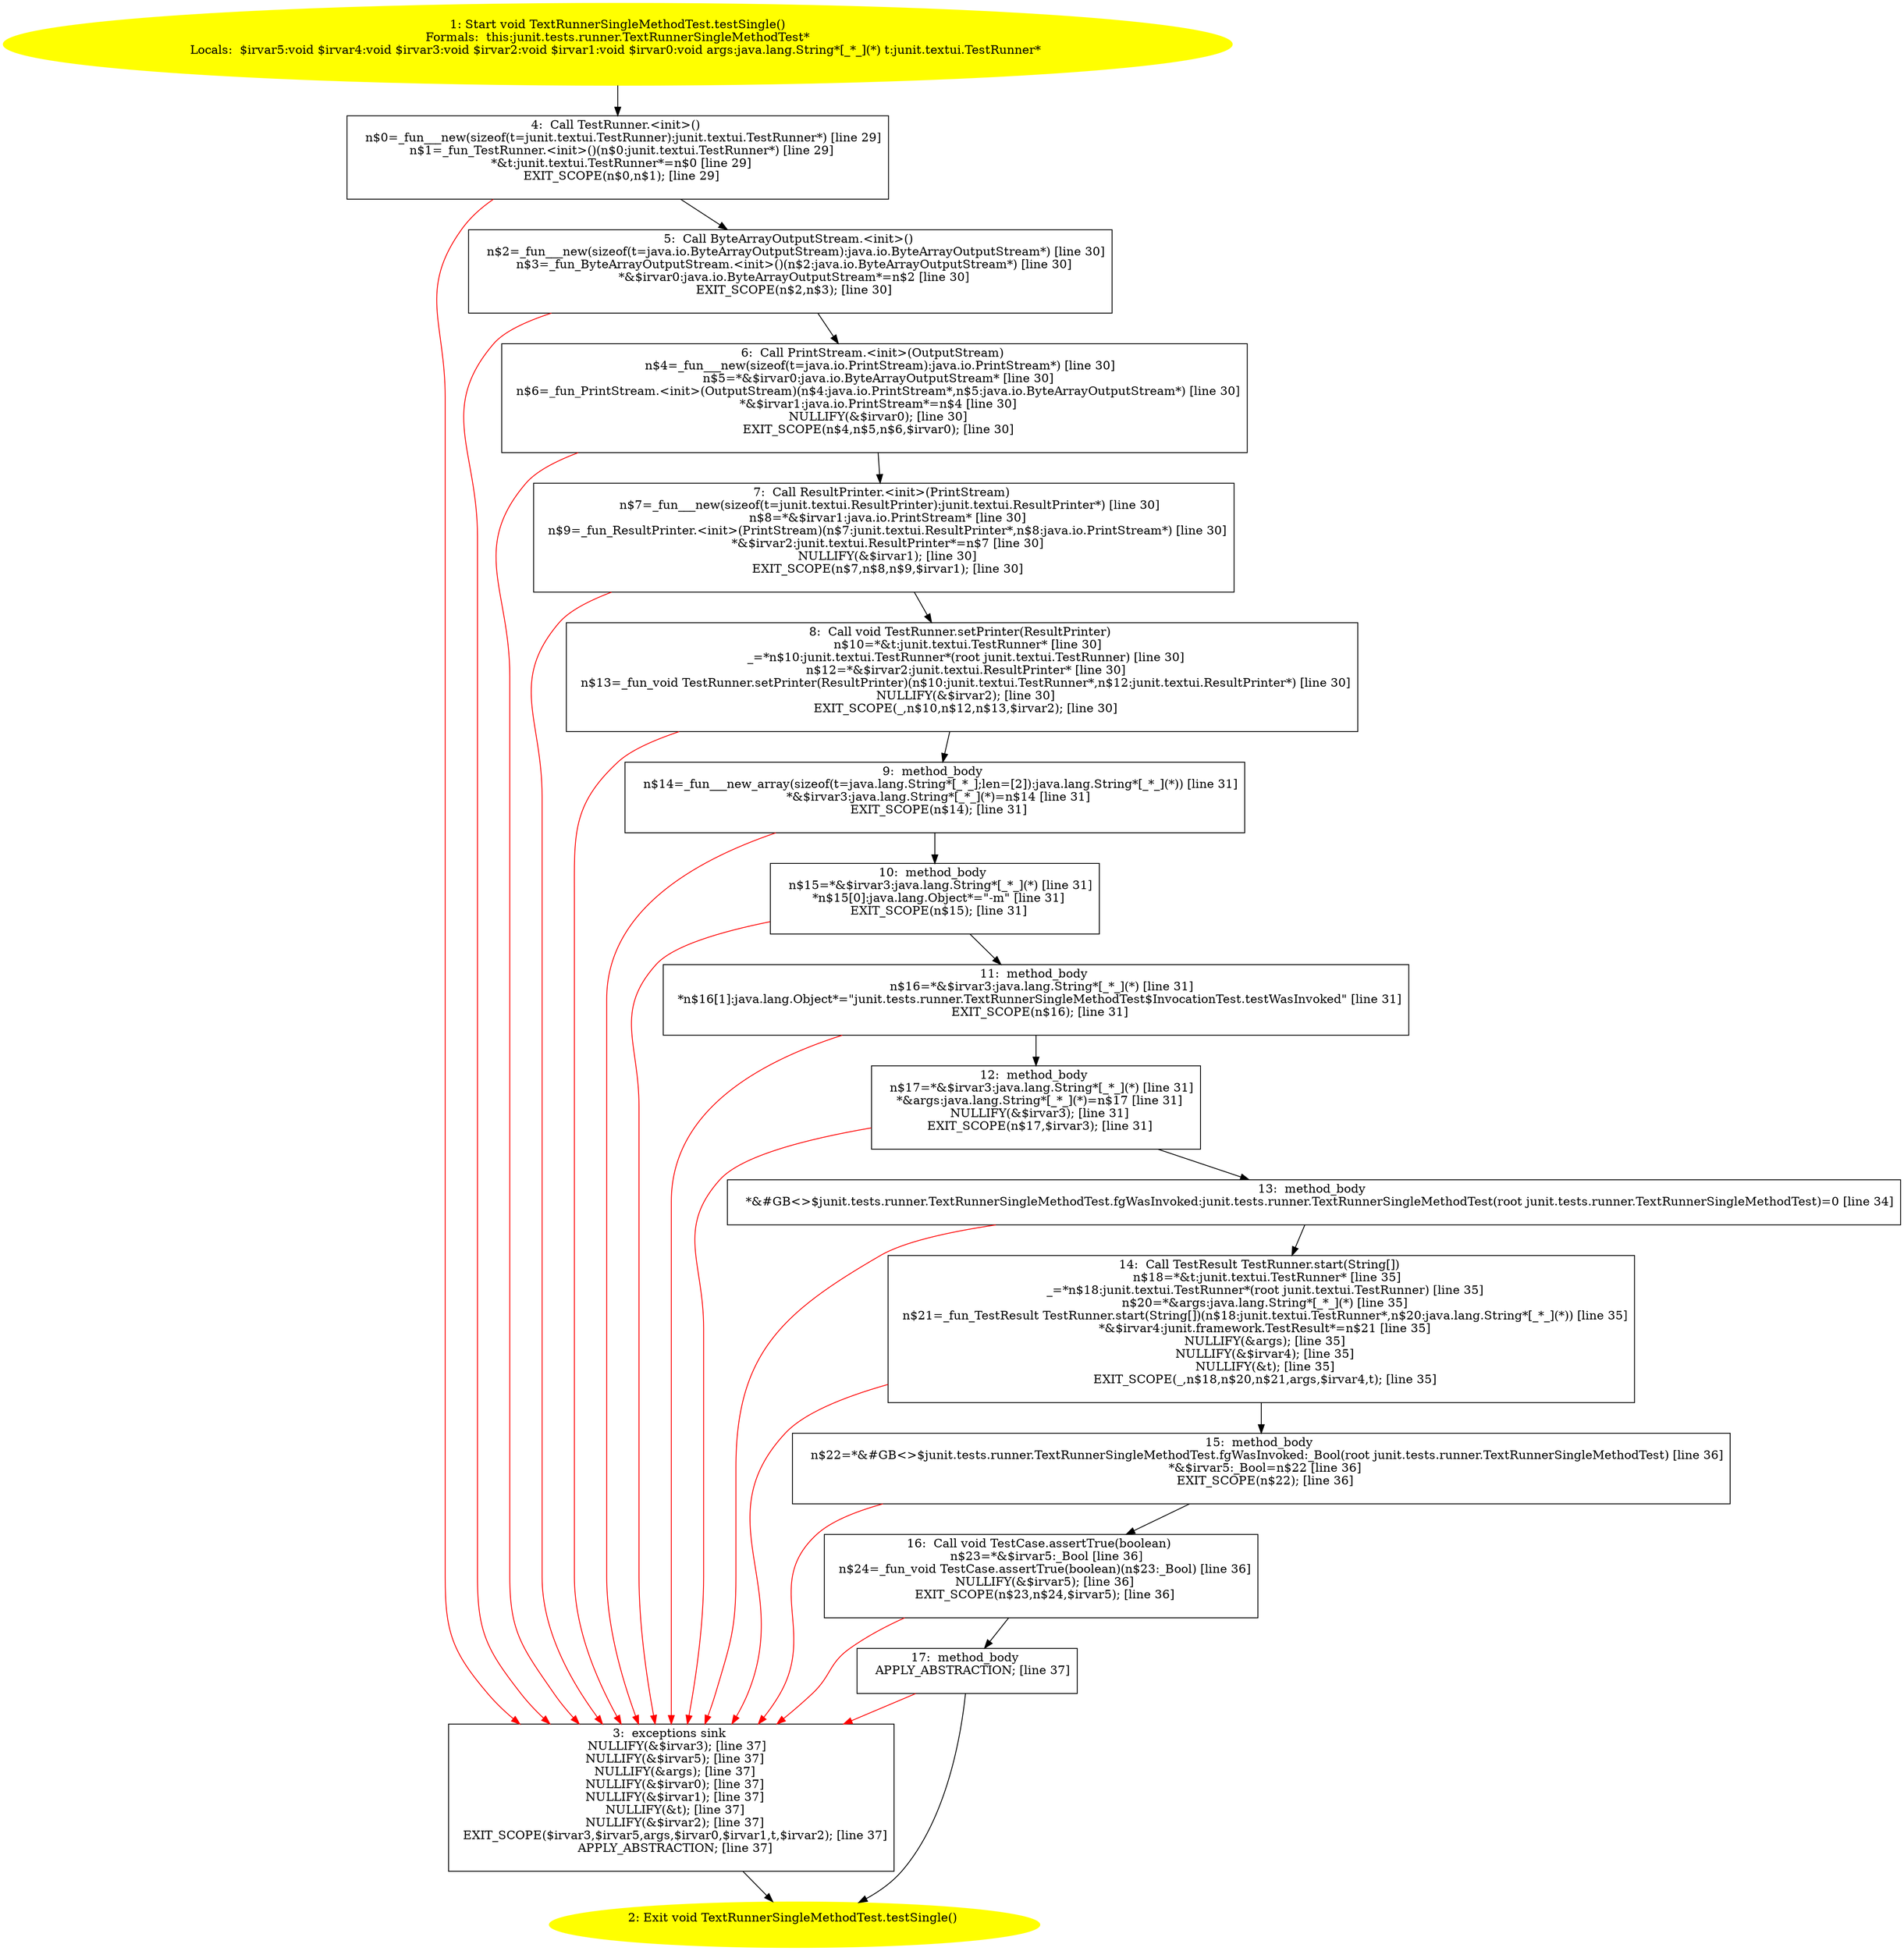 /* @generated */
digraph cfg {
"junit.tests.runner.TextRunnerSingleMethodTest.testSingle():void.9a5752ab33eb6e2d3fef37ae2812ebf4_1" [label="1: Start void TextRunnerSingleMethodTest.testSingle()\nFormals:  this:junit.tests.runner.TextRunnerSingleMethodTest*\nLocals:  $irvar5:void $irvar4:void $irvar3:void $irvar2:void $irvar1:void $irvar0:void args:java.lang.String*[_*_](*) t:junit.textui.TestRunner* \n  " color=yellow style=filled]
	

	 "junit.tests.runner.TextRunnerSingleMethodTest.testSingle():void.9a5752ab33eb6e2d3fef37ae2812ebf4_1" -> "junit.tests.runner.TextRunnerSingleMethodTest.testSingle():void.9a5752ab33eb6e2d3fef37ae2812ebf4_4" ;
"junit.tests.runner.TextRunnerSingleMethodTest.testSingle():void.9a5752ab33eb6e2d3fef37ae2812ebf4_2" [label="2: Exit void TextRunnerSingleMethodTest.testSingle() \n  " color=yellow style=filled]
	

"junit.tests.runner.TextRunnerSingleMethodTest.testSingle():void.9a5752ab33eb6e2d3fef37ae2812ebf4_3" [label="3:  exceptions sink \n   NULLIFY(&$irvar3); [line 37]\n  NULLIFY(&$irvar5); [line 37]\n  NULLIFY(&args); [line 37]\n  NULLIFY(&$irvar0); [line 37]\n  NULLIFY(&$irvar1); [line 37]\n  NULLIFY(&t); [line 37]\n  NULLIFY(&$irvar2); [line 37]\n  EXIT_SCOPE($irvar3,$irvar5,args,$irvar0,$irvar1,t,$irvar2); [line 37]\n  APPLY_ABSTRACTION; [line 37]\n " shape="box"]
	

	 "junit.tests.runner.TextRunnerSingleMethodTest.testSingle():void.9a5752ab33eb6e2d3fef37ae2812ebf4_3" -> "junit.tests.runner.TextRunnerSingleMethodTest.testSingle():void.9a5752ab33eb6e2d3fef37ae2812ebf4_2" ;
"junit.tests.runner.TextRunnerSingleMethodTest.testSingle():void.9a5752ab33eb6e2d3fef37ae2812ebf4_4" [label="4:  Call TestRunner.<init>() \n   n$0=_fun___new(sizeof(t=junit.textui.TestRunner):junit.textui.TestRunner*) [line 29]\n  n$1=_fun_TestRunner.<init>()(n$0:junit.textui.TestRunner*) [line 29]\n  *&t:junit.textui.TestRunner*=n$0 [line 29]\n  EXIT_SCOPE(n$0,n$1); [line 29]\n " shape="box"]
	

	 "junit.tests.runner.TextRunnerSingleMethodTest.testSingle():void.9a5752ab33eb6e2d3fef37ae2812ebf4_4" -> "junit.tests.runner.TextRunnerSingleMethodTest.testSingle():void.9a5752ab33eb6e2d3fef37ae2812ebf4_5" ;
	 "junit.tests.runner.TextRunnerSingleMethodTest.testSingle():void.9a5752ab33eb6e2d3fef37ae2812ebf4_4" -> "junit.tests.runner.TextRunnerSingleMethodTest.testSingle():void.9a5752ab33eb6e2d3fef37ae2812ebf4_3" [color="red" ];
"junit.tests.runner.TextRunnerSingleMethodTest.testSingle():void.9a5752ab33eb6e2d3fef37ae2812ebf4_5" [label="5:  Call ByteArrayOutputStream.<init>() \n   n$2=_fun___new(sizeof(t=java.io.ByteArrayOutputStream):java.io.ByteArrayOutputStream*) [line 30]\n  n$3=_fun_ByteArrayOutputStream.<init>()(n$2:java.io.ByteArrayOutputStream*) [line 30]\n  *&$irvar0:java.io.ByteArrayOutputStream*=n$2 [line 30]\n  EXIT_SCOPE(n$2,n$3); [line 30]\n " shape="box"]
	

	 "junit.tests.runner.TextRunnerSingleMethodTest.testSingle():void.9a5752ab33eb6e2d3fef37ae2812ebf4_5" -> "junit.tests.runner.TextRunnerSingleMethodTest.testSingle():void.9a5752ab33eb6e2d3fef37ae2812ebf4_6" ;
	 "junit.tests.runner.TextRunnerSingleMethodTest.testSingle():void.9a5752ab33eb6e2d3fef37ae2812ebf4_5" -> "junit.tests.runner.TextRunnerSingleMethodTest.testSingle():void.9a5752ab33eb6e2d3fef37ae2812ebf4_3" [color="red" ];
"junit.tests.runner.TextRunnerSingleMethodTest.testSingle():void.9a5752ab33eb6e2d3fef37ae2812ebf4_6" [label="6:  Call PrintStream.<init>(OutputStream) \n   n$4=_fun___new(sizeof(t=java.io.PrintStream):java.io.PrintStream*) [line 30]\n  n$5=*&$irvar0:java.io.ByteArrayOutputStream* [line 30]\n  n$6=_fun_PrintStream.<init>(OutputStream)(n$4:java.io.PrintStream*,n$5:java.io.ByteArrayOutputStream*) [line 30]\n  *&$irvar1:java.io.PrintStream*=n$4 [line 30]\n  NULLIFY(&$irvar0); [line 30]\n  EXIT_SCOPE(n$4,n$5,n$6,$irvar0); [line 30]\n " shape="box"]
	

	 "junit.tests.runner.TextRunnerSingleMethodTest.testSingle():void.9a5752ab33eb6e2d3fef37ae2812ebf4_6" -> "junit.tests.runner.TextRunnerSingleMethodTest.testSingle():void.9a5752ab33eb6e2d3fef37ae2812ebf4_7" ;
	 "junit.tests.runner.TextRunnerSingleMethodTest.testSingle():void.9a5752ab33eb6e2d3fef37ae2812ebf4_6" -> "junit.tests.runner.TextRunnerSingleMethodTest.testSingle():void.9a5752ab33eb6e2d3fef37ae2812ebf4_3" [color="red" ];
"junit.tests.runner.TextRunnerSingleMethodTest.testSingle():void.9a5752ab33eb6e2d3fef37ae2812ebf4_7" [label="7:  Call ResultPrinter.<init>(PrintStream) \n   n$7=_fun___new(sizeof(t=junit.textui.ResultPrinter):junit.textui.ResultPrinter*) [line 30]\n  n$8=*&$irvar1:java.io.PrintStream* [line 30]\n  n$9=_fun_ResultPrinter.<init>(PrintStream)(n$7:junit.textui.ResultPrinter*,n$8:java.io.PrintStream*) [line 30]\n  *&$irvar2:junit.textui.ResultPrinter*=n$7 [line 30]\n  NULLIFY(&$irvar1); [line 30]\n  EXIT_SCOPE(n$7,n$8,n$9,$irvar1); [line 30]\n " shape="box"]
	

	 "junit.tests.runner.TextRunnerSingleMethodTest.testSingle():void.9a5752ab33eb6e2d3fef37ae2812ebf4_7" -> "junit.tests.runner.TextRunnerSingleMethodTest.testSingle():void.9a5752ab33eb6e2d3fef37ae2812ebf4_8" ;
	 "junit.tests.runner.TextRunnerSingleMethodTest.testSingle():void.9a5752ab33eb6e2d3fef37ae2812ebf4_7" -> "junit.tests.runner.TextRunnerSingleMethodTest.testSingle():void.9a5752ab33eb6e2d3fef37ae2812ebf4_3" [color="red" ];
"junit.tests.runner.TextRunnerSingleMethodTest.testSingle():void.9a5752ab33eb6e2d3fef37ae2812ebf4_8" [label="8:  Call void TestRunner.setPrinter(ResultPrinter) \n   n$10=*&t:junit.textui.TestRunner* [line 30]\n  _=*n$10:junit.textui.TestRunner*(root junit.textui.TestRunner) [line 30]\n  n$12=*&$irvar2:junit.textui.ResultPrinter* [line 30]\n  n$13=_fun_void TestRunner.setPrinter(ResultPrinter)(n$10:junit.textui.TestRunner*,n$12:junit.textui.ResultPrinter*) [line 30]\n  NULLIFY(&$irvar2); [line 30]\n  EXIT_SCOPE(_,n$10,n$12,n$13,$irvar2); [line 30]\n " shape="box"]
	

	 "junit.tests.runner.TextRunnerSingleMethodTest.testSingle():void.9a5752ab33eb6e2d3fef37ae2812ebf4_8" -> "junit.tests.runner.TextRunnerSingleMethodTest.testSingle():void.9a5752ab33eb6e2d3fef37ae2812ebf4_9" ;
	 "junit.tests.runner.TextRunnerSingleMethodTest.testSingle():void.9a5752ab33eb6e2d3fef37ae2812ebf4_8" -> "junit.tests.runner.TextRunnerSingleMethodTest.testSingle():void.9a5752ab33eb6e2d3fef37ae2812ebf4_3" [color="red" ];
"junit.tests.runner.TextRunnerSingleMethodTest.testSingle():void.9a5752ab33eb6e2d3fef37ae2812ebf4_9" [label="9:  method_body \n   n$14=_fun___new_array(sizeof(t=java.lang.String*[_*_];len=[2]):java.lang.String*[_*_](*)) [line 31]\n  *&$irvar3:java.lang.String*[_*_](*)=n$14 [line 31]\n  EXIT_SCOPE(n$14); [line 31]\n " shape="box"]
	

	 "junit.tests.runner.TextRunnerSingleMethodTest.testSingle():void.9a5752ab33eb6e2d3fef37ae2812ebf4_9" -> "junit.tests.runner.TextRunnerSingleMethodTest.testSingle():void.9a5752ab33eb6e2d3fef37ae2812ebf4_10" ;
	 "junit.tests.runner.TextRunnerSingleMethodTest.testSingle():void.9a5752ab33eb6e2d3fef37ae2812ebf4_9" -> "junit.tests.runner.TextRunnerSingleMethodTest.testSingle():void.9a5752ab33eb6e2d3fef37ae2812ebf4_3" [color="red" ];
"junit.tests.runner.TextRunnerSingleMethodTest.testSingle():void.9a5752ab33eb6e2d3fef37ae2812ebf4_10" [label="10:  method_body \n   n$15=*&$irvar3:java.lang.String*[_*_](*) [line 31]\n  *n$15[0]:java.lang.Object*=\"-m\" [line 31]\n  EXIT_SCOPE(n$15); [line 31]\n " shape="box"]
	

	 "junit.tests.runner.TextRunnerSingleMethodTest.testSingle():void.9a5752ab33eb6e2d3fef37ae2812ebf4_10" -> "junit.tests.runner.TextRunnerSingleMethodTest.testSingle():void.9a5752ab33eb6e2d3fef37ae2812ebf4_11" ;
	 "junit.tests.runner.TextRunnerSingleMethodTest.testSingle():void.9a5752ab33eb6e2d3fef37ae2812ebf4_10" -> "junit.tests.runner.TextRunnerSingleMethodTest.testSingle():void.9a5752ab33eb6e2d3fef37ae2812ebf4_3" [color="red" ];
"junit.tests.runner.TextRunnerSingleMethodTest.testSingle():void.9a5752ab33eb6e2d3fef37ae2812ebf4_11" [label="11:  method_body \n   n$16=*&$irvar3:java.lang.String*[_*_](*) [line 31]\n  *n$16[1]:java.lang.Object*=\"junit.tests.runner.TextRunnerSingleMethodTest$InvocationTest.testWasInvoked\" [line 31]\n  EXIT_SCOPE(n$16); [line 31]\n " shape="box"]
	

	 "junit.tests.runner.TextRunnerSingleMethodTest.testSingle():void.9a5752ab33eb6e2d3fef37ae2812ebf4_11" -> "junit.tests.runner.TextRunnerSingleMethodTest.testSingle():void.9a5752ab33eb6e2d3fef37ae2812ebf4_12" ;
	 "junit.tests.runner.TextRunnerSingleMethodTest.testSingle():void.9a5752ab33eb6e2d3fef37ae2812ebf4_11" -> "junit.tests.runner.TextRunnerSingleMethodTest.testSingle():void.9a5752ab33eb6e2d3fef37ae2812ebf4_3" [color="red" ];
"junit.tests.runner.TextRunnerSingleMethodTest.testSingle():void.9a5752ab33eb6e2d3fef37ae2812ebf4_12" [label="12:  method_body \n   n$17=*&$irvar3:java.lang.String*[_*_](*) [line 31]\n  *&args:java.lang.String*[_*_](*)=n$17 [line 31]\n  NULLIFY(&$irvar3); [line 31]\n  EXIT_SCOPE(n$17,$irvar3); [line 31]\n " shape="box"]
	

	 "junit.tests.runner.TextRunnerSingleMethodTest.testSingle():void.9a5752ab33eb6e2d3fef37ae2812ebf4_12" -> "junit.tests.runner.TextRunnerSingleMethodTest.testSingle():void.9a5752ab33eb6e2d3fef37ae2812ebf4_13" ;
	 "junit.tests.runner.TextRunnerSingleMethodTest.testSingle():void.9a5752ab33eb6e2d3fef37ae2812ebf4_12" -> "junit.tests.runner.TextRunnerSingleMethodTest.testSingle():void.9a5752ab33eb6e2d3fef37ae2812ebf4_3" [color="red" ];
"junit.tests.runner.TextRunnerSingleMethodTest.testSingle():void.9a5752ab33eb6e2d3fef37ae2812ebf4_13" [label="13:  method_body \n   *&#GB<>$junit.tests.runner.TextRunnerSingleMethodTest.fgWasInvoked:junit.tests.runner.TextRunnerSingleMethodTest(root junit.tests.runner.TextRunnerSingleMethodTest)=0 [line 34]\n " shape="box"]
	

	 "junit.tests.runner.TextRunnerSingleMethodTest.testSingle():void.9a5752ab33eb6e2d3fef37ae2812ebf4_13" -> "junit.tests.runner.TextRunnerSingleMethodTest.testSingle():void.9a5752ab33eb6e2d3fef37ae2812ebf4_14" ;
	 "junit.tests.runner.TextRunnerSingleMethodTest.testSingle():void.9a5752ab33eb6e2d3fef37ae2812ebf4_13" -> "junit.tests.runner.TextRunnerSingleMethodTest.testSingle():void.9a5752ab33eb6e2d3fef37ae2812ebf4_3" [color="red" ];
"junit.tests.runner.TextRunnerSingleMethodTest.testSingle():void.9a5752ab33eb6e2d3fef37ae2812ebf4_14" [label="14:  Call TestResult TestRunner.start(String[]) \n   n$18=*&t:junit.textui.TestRunner* [line 35]\n  _=*n$18:junit.textui.TestRunner*(root junit.textui.TestRunner) [line 35]\n  n$20=*&args:java.lang.String*[_*_](*) [line 35]\n  n$21=_fun_TestResult TestRunner.start(String[])(n$18:junit.textui.TestRunner*,n$20:java.lang.String*[_*_](*)) [line 35]\n  *&$irvar4:junit.framework.TestResult*=n$21 [line 35]\n  NULLIFY(&args); [line 35]\n  NULLIFY(&$irvar4); [line 35]\n  NULLIFY(&t); [line 35]\n  EXIT_SCOPE(_,n$18,n$20,n$21,args,$irvar4,t); [line 35]\n " shape="box"]
	

	 "junit.tests.runner.TextRunnerSingleMethodTest.testSingle():void.9a5752ab33eb6e2d3fef37ae2812ebf4_14" -> "junit.tests.runner.TextRunnerSingleMethodTest.testSingle():void.9a5752ab33eb6e2d3fef37ae2812ebf4_15" ;
	 "junit.tests.runner.TextRunnerSingleMethodTest.testSingle():void.9a5752ab33eb6e2d3fef37ae2812ebf4_14" -> "junit.tests.runner.TextRunnerSingleMethodTest.testSingle():void.9a5752ab33eb6e2d3fef37ae2812ebf4_3" [color="red" ];
"junit.tests.runner.TextRunnerSingleMethodTest.testSingle():void.9a5752ab33eb6e2d3fef37ae2812ebf4_15" [label="15:  method_body \n   n$22=*&#GB<>$junit.tests.runner.TextRunnerSingleMethodTest.fgWasInvoked:_Bool(root junit.tests.runner.TextRunnerSingleMethodTest) [line 36]\n  *&$irvar5:_Bool=n$22 [line 36]\n  EXIT_SCOPE(n$22); [line 36]\n " shape="box"]
	

	 "junit.tests.runner.TextRunnerSingleMethodTest.testSingle():void.9a5752ab33eb6e2d3fef37ae2812ebf4_15" -> "junit.tests.runner.TextRunnerSingleMethodTest.testSingle():void.9a5752ab33eb6e2d3fef37ae2812ebf4_16" ;
	 "junit.tests.runner.TextRunnerSingleMethodTest.testSingle():void.9a5752ab33eb6e2d3fef37ae2812ebf4_15" -> "junit.tests.runner.TextRunnerSingleMethodTest.testSingle():void.9a5752ab33eb6e2d3fef37ae2812ebf4_3" [color="red" ];
"junit.tests.runner.TextRunnerSingleMethodTest.testSingle():void.9a5752ab33eb6e2d3fef37ae2812ebf4_16" [label="16:  Call void TestCase.assertTrue(boolean) \n   n$23=*&$irvar5:_Bool [line 36]\n  n$24=_fun_void TestCase.assertTrue(boolean)(n$23:_Bool) [line 36]\n  NULLIFY(&$irvar5); [line 36]\n  EXIT_SCOPE(n$23,n$24,$irvar5); [line 36]\n " shape="box"]
	

	 "junit.tests.runner.TextRunnerSingleMethodTest.testSingle():void.9a5752ab33eb6e2d3fef37ae2812ebf4_16" -> "junit.tests.runner.TextRunnerSingleMethodTest.testSingle():void.9a5752ab33eb6e2d3fef37ae2812ebf4_17" ;
	 "junit.tests.runner.TextRunnerSingleMethodTest.testSingle():void.9a5752ab33eb6e2d3fef37ae2812ebf4_16" -> "junit.tests.runner.TextRunnerSingleMethodTest.testSingle():void.9a5752ab33eb6e2d3fef37ae2812ebf4_3" [color="red" ];
"junit.tests.runner.TextRunnerSingleMethodTest.testSingle():void.9a5752ab33eb6e2d3fef37ae2812ebf4_17" [label="17:  method_body \n   APPLY_ABSTRACTION; [line 37]\n " shape="box"]
	

	 "junit.tests.runner.TextRunnerSingleMethodTest.testSingle():void.9a5752ab33eb6e2d3fef37ae2812ebf4_17" -> "junit.tests.runner.TextRunnerSingleMethodTest.testSingle():void.9a5752ab33eb6e2d3fef37ae2812ebf4_2" ;
	 "junit.tests.runner.TextRunnerSingleMethodTest.testSingle():void.9a5752ab33eb6e2d3fef37ae2812ebf4_17" -> "junit.tests.runner.TextRunnerSingleMethodTest.testSingle():void.9a5752ab33eb6e2d3fef37ae2812ebf4_3" [color="red" ];
}
